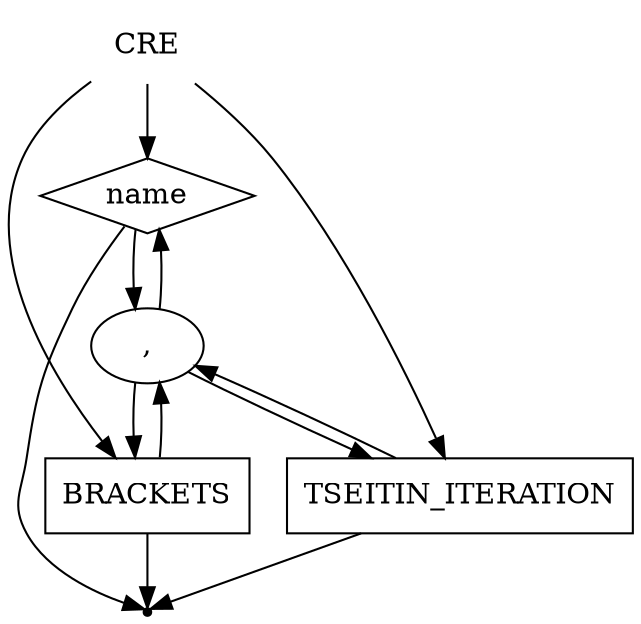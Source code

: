 digraph CRE {
    start [label=CRE shape=plaintext]
    A [label=name shape=diamond]
    D [label=BRACKETS shape=box]
    E [label=TSEITIN_ITERATION shape=box]
    F [label="," shape=oval]
    end [label="" shape=point]
    start -> A
    start -> D
    start -> E
    A -> F
    D -> F
    E -> F
    A -> end
    D -> end
    E -> end
    F -> A
    F -> D
    F -> E
}